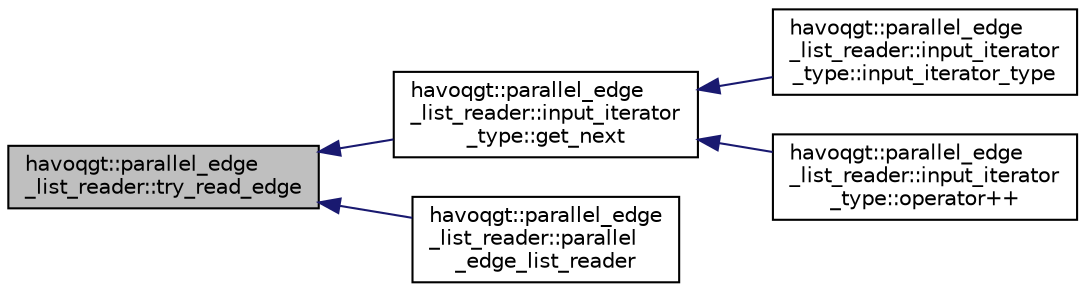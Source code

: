 digraph "havoqgt::parallel_edge_list_reader::try_read_edge"
{
  edge [fontname="Helvetica",fontsize="10",labelfontname="Helvetica",labelfontsize="10"];
  node [fontname="Helvetica",fontsize="10",shape=record];
  rankdir="LR";
  Node1 [label="havoqgt::parallel_edge\l_list_reader::try_read_edge",height=0.2,width=0.4,color="black", fillcolor="grey75", style="filled", fontcolor="black"];
  Node1 -> Node2 [dir="back",color="midnightblue",fontsize="10",style="solid",fontname="Helvetica"];
  Node2 [label="havoqgt::parallel_edge\l_list_reader::input_iterator\l_type::get_next",height=0.2,width=0.4,color="black", fillcolor="white", style="filled",URL="$classhavoqgt_1_1parallel__edge__list__reader_1_1input__iterator__type.html#ad9f98fcb3bde54bf16f5eb9a3af26a59"];
  Node2 -> Node3 [dir="back",color="midnightblue",fontsize="10",style="solid",fontname="Helvetica"];
  Node3 [label="havoqgt::parallel_edge\l_list_reader::input_iterator\l_type::input_iterator_type",height=0.2,width=0.4,color="black", fillcolor="white", style="filled",URL="$classhavoqgt_1_1parallel__edge__list__reader_1_1input__iterator__type.html#a71d17f1f1ff3711f5a5228900bc09add"];
  Node2 -> Node4 [dir="back",color="midnightblue",fontsize="10",style="solid",fontname="Helvetica"];
  Node4 [label="havoqgt::parallel_edge\l_list_reader::input_iterator\l_type::operator++",height=0.2,width=0.4,color="black", fillcolor="white", style="filled",URL="$classhavoqgt_1_1parallel__edge__list__reader_1_1input__iterator__type.html#acbcb191fe834f0d93b1ffb1b5d4f0e52"];
  Node1 -> Node5 [dir="back",color="midnightblue",fontsize="10",style="solid",fontname="Helvetica"];
  Node5 [label="havoqgt::parallel_edge\l_list_reader::parallel\l_edge_list_reader",height=0.2,width=0.4,color="black", fillcolor="white", style="filled",URL="$classhavoqgt_1_1parallel__edge__list__reader.html#a035d9314a3a579b016457b1f97c574a0"];
}
